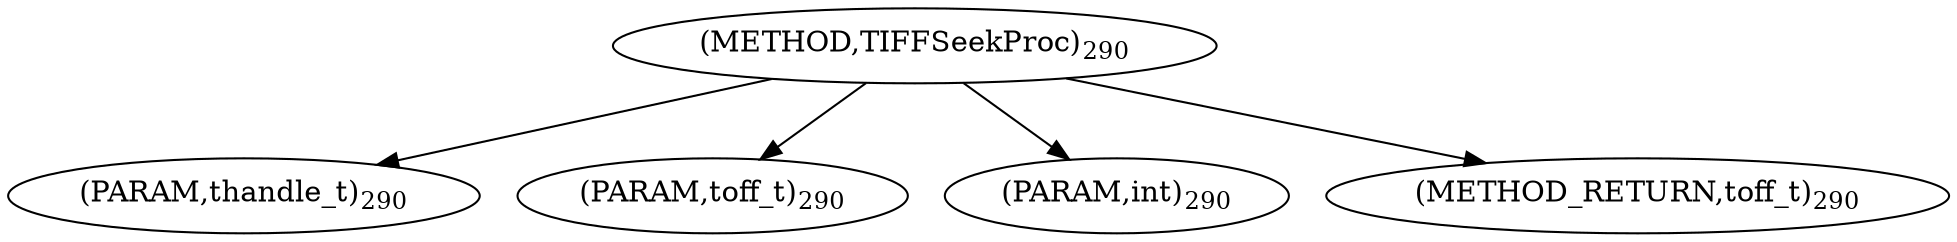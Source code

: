 digraph "TIFFSeekProc" {  
"8314" [label = <(METHOD,TIFFSeekProc)<SUB>290</SUB>> ]
"8315" [label = <(PARAM,thandle_t)<SUB>290</SUB>> ]
"8316" [label = <(PARAM,toff_t)<SUB>290</SUB>> ]
"8317" [label = <(PARAM,int)<SUB>290</SUB>> ]
"8318" [label = <(METHOD_RETURN,toff_t)<SUB>290</SUB>> ]
  "8314" -> "8315" 
  "8314" -> "8316" 
  "8314" -> "8317" 
  "8314" -> "8318" 
}
